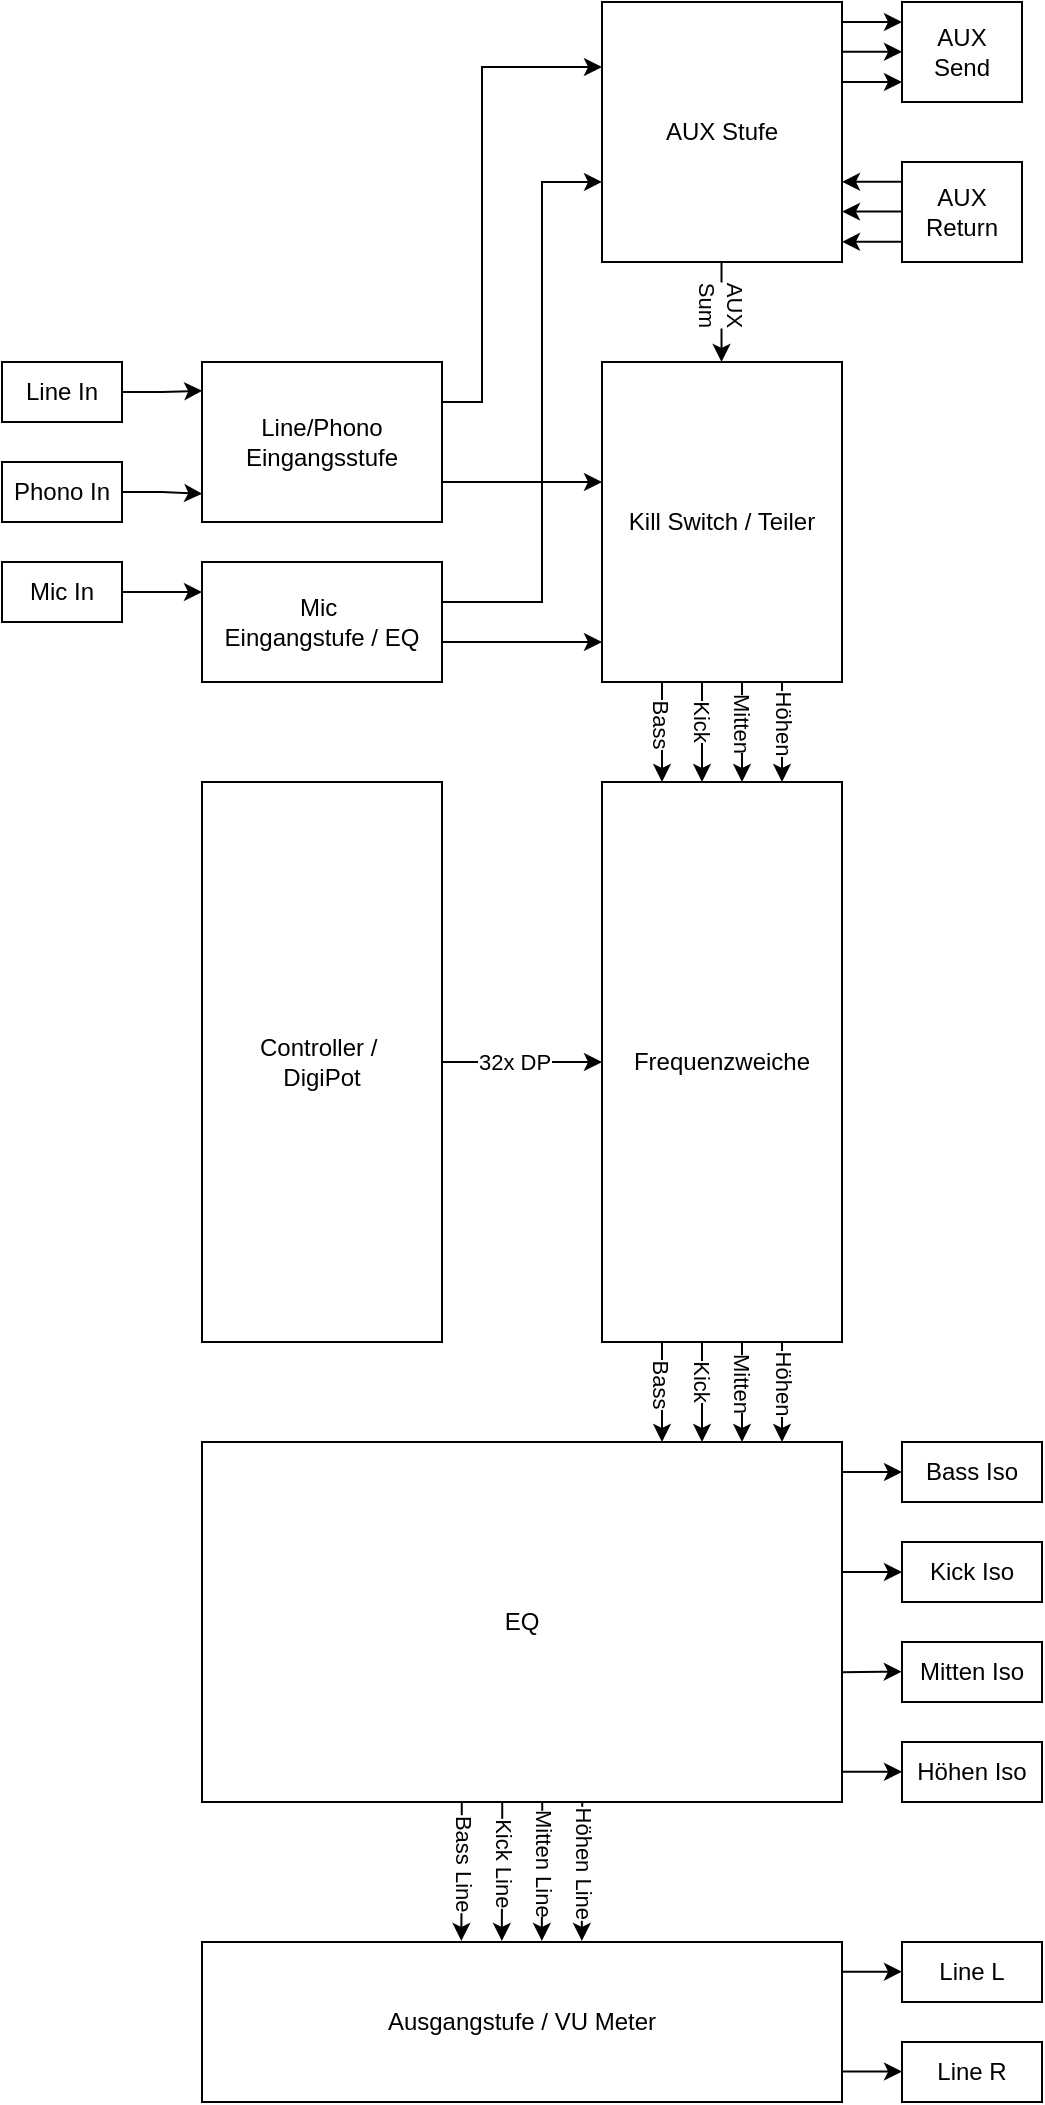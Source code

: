<mxfile version="24.7.17">
  <diagram id="jxP2lz2wRCVgSaz3puim" name="Seite-1">
    <mxGraphModel dx="2377" dy="1515" grid="1" gridSize="10" guides="1" tooltips="1" connect="1" arrows="1" fold="1" page="1" pageScale="1" pageWidth="827" pageHeight="1169" math="0" shadow="0">
      <root>
        <mxCell id="0" />
        <mxCell id="1" parent="0" />
        <mxCell id="EJfDLHVy8dq6VVgnGaEE-44" style="edgeStyle=orthogonalEdgeStyle;rounded=0;orthogonalLoop=1;jettySize=auto;html=1;exitX=1;exitY=0.25;exitDx=0;exitDy=0;entryX=0;entryY=0.25;entryDx=0;entryDy=0;" edge="1" parent="1" source="u0j348jdfoMHpP_zHssR-1" target="EJfDLHVy8dq6VVgnGaEE-1">
          <mxGeometry relative="1" as="geometry">
            <Array as="points">
              <mxPoint x="370" y="250" />
              <mxPoint x="370" y="82" />
            </Array>
          </mxGeometry>
        </mxCell>
        <mxCell id="u0j348jdfoMHpP_zHssR-1" value="Line/Phono Eingangsstufe" style="rounded=0;whiteSpace=wrap;html=1;" parent="1" vertex="1">
          <mxGeometry x="230" y="230" width="120" height="80" as="geometry" />
        </mxCell>
        <mxCell id="u0j348jdfoMHpP_zHssR-2" value="Line In" style="rounded=0;whiteSpace=wrap;html=1;" parent="1" vertex="1">
          <mxGeometry x="130" y="230" width="60" height="30" as="geometry" />
        </mxCell>
        <mxCell id="u0j348jdfoMHpP_zHssR-3" value="Phono In" style="rounded=0;whiteSpace=wrap;html=1;" parent="1" vertex="1">
          <mxGeometry x="130" y="280" width="60" height="30" as="geometry" />
        </mxCell>
        <mxCell id="u0j348jdfoMHpP_zHssR-13" style="edgeStyle=orthogonalEdgeStyle;rounded=0;orthogonalLoop=1;jettySize=auto;html=1;exitX=1;exitY=0.5;exitDx=0;exitDy=0;entryX=0;entryY=0.25;entryDx=0;entryDy=0;" parent="1" source="u0j348jdfoMHpP_zHssR-4" target="u0j348jdfoMHpP_zHssR-12" edge="1">
          <mxGeometry relative="1" as="geometry" />
        </mxCell>
        <mxCell id="u0j348jdfoMHpP_zHssR-4" value="Mic In" style="rounded=0;whiteSpace=wrap;html=1;" parent="1" vertex="1">
          <mxGeometry x="130" y="330" width="60" height="30" as="geometry" />
        </mxCell>
        <mxCell id="u0j348jdfoMHpP_zHssR-5" style="edgeStyle=orthogonalEdgeStyle;rounded=0;orthogonalLoop=1;jettySize=auto;html=1;exitX=0.5;exitY=1;exitDx=0;exitDy=0;" parent="1" source="u0j348jdfoMHpP_zHssR-1" target="u0j348jdfoMHpP_zHssR-1" edge="1">
          <mxGeometry relative="1" as="geometry" />
        </mxCell>
        <mxCell id="u0j348jdfoMHpP_zHssR-9" style="edgeStyle=orthogonalEdgeStyle;rounded=0;orthogonalLoop=1;jettySize=auto;html=1;exitX=0.5;exitY=1;exitDx=0;exitDy=0;" parent="1" source="u0j348jdfoMHpP_zHssR-1" target="u0j348jdfoMHpP_zHssR-1" edge="1">
          <mxGeometry relative="1" as="geometry" />
        </mxCell>
        <mxCell id="u0j348jdfoMHpP_zHssR-10" style="edgeStyle=orthogonalEdgeStyle;rounded=0;orthogonalLoop=1;jettySize=auto;html=1;exitX=1;exitY=0.5;exitDx=0;exitDy=0;entryX=0.001;entryY=0.18;entryDx=0;entryDy=0;entryPerimeter=0;" parent="1" source="u0j348jdfoMHpP_zHssR-2" target="u0j348jdfoMHpP_zHssR-1" edge="1">
          <mxGeometry relative="1" as="geometry" />
        </mxCell>
        <mxCell id="u0j348jdfoMHpP_zHssR-11" style="edgeStyle=orthogonalEdgeStyle;rounded=0;orthogonalLoop=1;jettySize=auto;html=1;exitX=1;exitY=0.5;exitDx=0;exitDy=0;entryX=0.001;entryY=0.823;entryDx=0;entryDy=0;entryPerimeter=0;" parent="1" source="u0j348jdfoMHpP_zHssR-3" target="u0j348jdfoMHpP_zHssR-1" edge="1">
          <mxGeometry relative="1" as="geometry" />
        </mxCell>
        <mxCell id="u0j348jdfoMHpP_zHssR-12" value="Mic&amp;nbsp;&lt;div&gt;Eingangstufe / EQ&lt;/div&gt;" style="rounded=0;whiteSpace=wrap;html=1;" parent="1" vertex="1">
          <mxGeometry x="230" y="330" width="120" height="60" as="geometry" />
        </mxCell>
        <mxCell id="u0j348jdfoMHpP_zHssR-14" value="Kill Switch / Teiler" style="rounded=0;whiteSpace=wrap;html=1;" parent="1" vertex="1">
          <mxGeometry x="430" y="230" width="120" height="160" as="geometry" />
        </mxCell>
        <mxCell id="u0j348jdfoMHpP_zHssR-17" value="Frequenzweiche" style="rounded=0;whiteSpace=wrap;html=1;" parent="1" vertex="1">
          <mxGeometry x="430" y="440" width="120" height="280" as="geometry" />
        </mxCell>
        <mxCell id="u0j348jdfoMHpP_zHssR-28" style="edgeStyle=orthogonalEdgeStyle;rounded=0;orthogonalLoop=1;jettySize=auto;html=1;exitX=1;exitY=0.5;exitDx=0;exitDy=0;entryX=0;entryY=0.5;entryDx=0;entryDy=0;" parent="1" source="u0j348jdfoMHpP_zHssR-20" target="u0j348jdfoMHpP_zHssR-17" edge="1">
          <mxGeometry relative="1" as="geometry" />
        </mxCell>
        <mxCell id="u0j348jdfoMHpP_zHssR-52" value="32x DP" style="edgeLabel;html=1;align=center;verticalAlign=middle;resizable=0;points=[];" parent="u0j348jdfoMHpP_zHssR-28" vertex="1" connectable="0">
          <mxGeometry x="-0.258" relative="1" as="geometry">
            <mxPoint x="6" as="offset" />
          </mxGeometry>
        </mxCell>
        <mxCell id="u0j348jdfoMHpP_zHssR-20" value="Controller /&amp;nbsp;&lt;div&gt;DigiPot&lt;/div&gt;" style="rounded=0;whiteSpace=wrap;html=1;" parent="1" vertex="1">
          <mxGeometry x="230" y="440" width="120" height="280" as="geometry" />
        </mxCell>
        <mxCell id="u0j348jdfoMHpP_zHssR-44" style="edgeStyle=orthogonalEdgeStyle;rounded=0;orthogonalLoop=1;jettySize=auto;html=1;exitX=0.5;exitY=1;exitDx=0;exitDy=0;entryX=0.5;entryY=0;entryDx=0;entryDy=0;" parent="1" edge="1">
          <mxGeometry relative="1" as="geometry">
            <mxPoint x="520" y="390" as="sourcePoint" />
            <mxPoint x="520" y="440" as="targetPoint" />
          </mxGeometry>
        </mxCell>
        <mxCell id="u0j348jdfoMHpP_zHssR-51" value="Höhen" style="edgeLabel;html=1;align=center;verticalAlign=middle;resizable=0;points=[];rotation=90;fontSize=11;" parent="u0j348jdfoMHpP_zHssR-44" vertex="1" connectable="0">
          <mxGeometry x="-0.311" y="1" relative="1" as="geometry">
            <mxPoint y="3" as="offset" />
          </mxGeometry>
        </mxCell>
        <mxCell id="u0j348jdfoMHpP_zHssR-45" style="edgeStyle=orthogonalEdgeStyle;rounded=0;orthogonalLoop=1;jettySize=auto;html=1;exitX=0.5;exitY=1;exitDx=0;exitDy=0;entryX=0.5;entryY=0;entryDx=0;entryDy=0;" parent="1" edge="1">
          <mxGeometry relative="1" as="geometry">
            <mxPoint x="500" y="390" as="sourcePoint" />
            <mxPoint x="500" y="440" as="targetPoint" />
          </mxGeometry>
        </mxCell>
        <mxCell id="u0j348jdfoMHpP_zHssR-50" value="Mitten" style="edgeLabel;html=1;align=center;verticalAlign=middle;resizable=0;points=[];rotation=90;fontSize=11;" parent="u0j348jdfoMHpP_zHssR-45" vertex="1" connectable="0">
          <mxGeometry x="-0.311" relative="1" as="geometry">
            <mxPoint y="3" as="offset" />
          </mxGeometry>
        </mxCell>
        <mxCell id="u0j348jdfoMHpP_zHssR-46" style="edgeStyle=orthogonalEdgeStyle;rounded=0;orthogonalLoop=1;jettySize=auto;html=1;exitX=0.5;exitY=1;exitDx=0;exitDy=0;entryX=0.5;entryY=0;entryDx=0;entryDy=0;" parent="1" edge="1">
          <mxGeometry relative="1" as="geometry">
            <mxPoint x="480" y="390" as="sourcePoint" />
            <mxPoint x="480" y="440" as="targetPoint" />
          </mxGeometry>
        </mxCell>
        <mxCell id="u0j348jdfoMHpP_zHssR-49" value="Kick" style="edgeLabel;html=1;align=center;verticalAlign=middle;resizable=0;points=[];rotation=90;fontSize=11;" parent="u0j348jdfoMHpP_zHssR-46" vertex="1" connectable="0">
          <mxGeometry x="-0.237" relative="1" as="geometry">
            <mxPoint as="offset" />
          </mxGeometry>
        </mxCell>
        <mxCell id="u0j348jdfoMHpP_zHssR-47" style="edgeStyle=orthogonalEdgeStyle;rounded=0;orthogonalLoop=1;jettySize=auto;html=1;exitX=0.5;exitY=1;exitDx=0;exitDy=0;entryX=0.5;entryY=0;entryDx=0;entryDy=0;" parent="1" edge="1">
          <mxGeometry relative="1" as="geometry">
            <mxPoint x="460" y="390" as="sourcePoint" />
            <mxPoint x="460" y="440" as="targetPoint" />
          </mxGeometry>
        </mxCell>
        <mxCell id="u0j348jdfoMHpP_zHssR-48" value="Bass" style="edgeLabel;html=1;align=center;verticalAlign=middle;resizable=0;points=[];rotation=90;fontSize=11;" parent="u0j348jdfoMHpP_zHssR-47" vertex="1" connectable="0">
          <mxGeometry x="-0.187" relative="1" as="geometry">
            <mxPoint as="offset" />
          </mxGeometry>
        </mxCell>
        <mxCell id="u0j348jdfoMHpP_zHssR-76" style="edgeStyle=orthogonalEdgeStyle;rounded=0;orthogonalLoop=1;jettySize=auto;html=1;entryX=0;entryY=0.5;entryDx=0;entryDy=0;" parent="1" source="u0j348jdfoMHpP_zHssR-59" target="u0j348jdfoMHpP_zHssR-70" edge="1">
          <mxGeometry relative="1" as="geometry">
            <Array as="points">
              <mxPoint x="560" y="785" />
              <mxPoint x="560" y="785" />
            </Array>
          </mxGeometry>
        </mxCell>
        <mxCell id="u0j348jdfoMHpP_zHssR-77" style="edgeStyle=orthogonalEdgeStyle;rounded=0;orthogonalLoop=1;jettySize=auto;html=1;exitX=1;exitY=0.5;exitDx=0;exitDy=0;entryX=0;entryY=0.5;entryDx=0;entryDy=0;" parent="1" source="u0j348jdfoMHpP_zHssR-59" target="u0j348jdfoMHpP_zHssR-71" edge="1">
          <mxGeometry relative="1" as="geometry">
            <Array as="points">
              <mxPoint x="550" y="835" />
            </Array>
          </mxGeometry>
        </mxCell>
        <mxCell id="u0j348jdfoMHpP_zHssR-59" value="EQ" style="rounded=0;whiteSpace=wrap;html=1;verticalAlign=middle;horizontal=1;" parent="1" vertex="1">
          <mxGeometry x="230" y="770" width="320" height="180" as="geometry" />
        </mxCell>
        <mxCell id="u0j348jdfoMHpP_zHssR-60" style="edgeStyle=orthogonalEdgeStyle;rounded=0;orthogonalLoop=1;jettySize=auto;html=1;exitX=0.5;exitY=1;exitDx=0;exitDy=0;entryX=0.5;entryY=0;entryDx=0;entryDy=0;" parent="1" edge="1">
          <mxGeometry relative="1" as="geometry">
            <mxPoint x="520" y="720" as="sourcePoint" />
            <mxPoint x="520" y="770" as="targetPoint" />
          </mxGeometry>
        </mxCell>
        <mxCell id="u0j348jdfoMHpP_zHssR-61" value="Höhen" style="edgeLabel;html=1;align=center;verticalAlign=middle;resizable=0;points=[];rotation=90;fontSize=11;" parent="u0j348jdfoMHpP_zHssR-60" vertex="1" connectable="0">
          <mxGeometry x="-0.311" y="1" relative="1" as="geometry">
            <mxPoint y="3" as="offset" />
          </mxGeometry>
        </mxCell>
        <mxCell id="u0j348jdfoMHpP_zHssR-62" style="edgeStyle=orthogonalEdgeStyle;rounded=0;orthogonalLoop=1;jettySize=auto;html=1;exitX=0.5;exitY=1;exitDx=0;exitDy=0;entryX=0.5;entryY=0;entryDx=0;entryDy=0;" parent="1" edge="1">
          <mxGeometry relative="1" as="geometry">
            <mxPoint x="500" y="720" as="sourcePoint" />
            <mxPoint x="500" y="770" as="targetPoint" />
          </mxGeometry>
        </mxCell>
        <mxCell id="u0j348jdfoMHpP_zHssR-63" value="Mitten" style="edgeLabel;html=1;align=center;verticalAlign=middle;resizable=0;points=[];rotation=90;fontSize=11;" parent="u0j348jdfoMHpP_zHssR-62" vertex="1" connectable="0">
          <mxGeometry x="-0.311" relative="1" as="geometry">
            <mxPoint y="3" as="offset" />
          </mxGeometry>
        </mxCell>
        <mxCell id="u0j348jdfoMHpP_zHssR-64" style="edgeStyle=orthogonalEdgeStyle;rounded=0;orthogonalLoop=1;jettySize=auto;html=1;exitX=0.5;exitY=1;exitDx=0;exitDy=0;entryX=0.5;entryY=0;entryDx=0;entryDy=0;" parent="1" edge="1">
          <mxGeometry relative="1" as="geometry">
            <mxPoint x="480" y="720" as="sourcePoint" />
            <mxPoint x="480" y="770" as="targetPoint" />
          </mxGeometry>
        </mxCell>
        <mxCell id="u0j348jdfoMHpP_zHssR-65" value="Kick" style="edgeLabel;html=1;align=center;verticalAlign=middle;resizable=0;points=[];rotation=90;fontSize=11;" parent="u0j348jdfoMHpP_zHssR-64" vertex="1" connectable="0">
          <mxGeometry x="-0.237" relative="1" as="geometry">
            <mxPoint as="offset" />
          </mxGeometry>
        </mxCell>
        <mxCell id="u0j348jdfoMHpP_zHssR-66" style="edgeStyle=orthogonalEdgeStyle;rounded=0;orthogonalLoop=1;jettySize=auto;html=1;exitX=0.5;exitY=1;exitDx=0;exitDy=0;entryX=0.5;entryY=0;entryDx=0;entryDy=0;" parent="1" edge="1">
          <mxGeometry relative="1" as="geometry">
            <mxPoint x="460" y="720" as="sourcePoint" />
            <mxPoint x="460" y="770" as="targetPoint" />
          </mxGeometry>
        </mxCell>
        <mxCell id="u0j348jdfoMHpP_zHssR-67" value="Bass" style="edgeLabel;html=1;align=center;verticalAlign=middle;resizable=0;points=[];rotation=90;fontSize=11;" parent="u0j348jdfoMHpP_zHssR-66" vertex="1" connectable="0">
          <mxGeometry x="-0.187" relative="1" as="geometry">
            <mxPoint as="offset" />
          </mxGeometry>
        </mxCell>
        <mxCell id="u0j348jdfoMHpP_zHssR-70" value="Bass Iso" style="rounded=0;whiteSpace=wrap;html=1;" parent="1" vertex="1">
          <mxGeometry x="580" y="770" width="70" height="30" as="geometry" />
        </mxCell>
        <mxCell id="u0j348jdfoMHpP_zHssR-71" value="Kick Iso" style="rounded=0;whiteSpace=wrap;html=1;" parent="1" vertex="1">
          <mxGeometry x="580" y="820" width="70" height="30" as="geometry" />
        </mxCell>
        <mxCell id="u0j348jdfoMHpP_zHssR-72" value="Mitten Iso" style="rounded=0;whiteSpace=wrap;html=1;" parent="1" vertex="1">
          <mxGeometry x="580" y="870" width="70" height="30" as="geometry" />
        </mxCell>
        <mxCell id="u0j348jdfoMHpP_zHssR-84" value="Höhen Iso" style="rounded=0;whiteSpace=wrap;html=1;" parent="1" vertex="1">
          <mxGeometry x="580" y="920" width="70" height="30" as="geometry" />
        </mxCell>
        <mxCell id="u0j348jdfoMHpP_zHssR-171" value="" style="endArrow=classic;html=1;rounded=0;exitX=1.001;exitY=0.412;exitDx=0;exitDy=0;exitPerimeter=0;" parent="1" edge="1">
          <mxGeometry width="50" height="50" relative="1" as="geometry">
            <mxPoint x="550" y="885.18" as="sourcePoint" />
            <mxPoint x="579.88" y="884.82" as="targetPoint" />
            <Array as="points">
              <mxPoint x="569.88" y="884.82" />
            </Array>
          </mxGeometry>
        </mxCell>
        <mxCell id="u0j348jdfoMHpP_zHssR-172" value="" style="endArrow=classic;html=1;rounded=0;exitX=1.001;exitY=0.412;exitDx=0;exitDy=0;exitPerimeter=0;" parent="1" edge="1">
          <mxGeometry width="50" height="50" relative="1" as="geometry">
            <mxPoint x="550" y="934.92" as="sourcePoint" />
            <mxPoint x="580" y="934.92" as="targetPoint" />
          </mxGeometry>
        </mxCell>
        <mxCell id="u0j348jdfoMHpP_zHssR-180" style="edgeStyle=orthogonalEdgeStyle;rounded=0;orthogonalLoop=1;jettySize=auto;html=1;entryX=0.093;entryY=-0.003;entryDx=0;entryDy=0;entryPerimeter=0;" parent="1" edge="1">
          <mxGeometry relative="1" as="geometry">
            <mxPoint x="359.88" y="950" as="sourcePoint" />
            <mxPoint x="359.64" y="1019.46" as="targetPoint" />
            <Array as="points">
              <mxPoint x="359.88" y="980" />
            </Array>
          </mxGeometry>
        </mxCell>
        <mxCell id="u0j348jdfoMHpP_zHssR-186" value="Bass Line" style="edgeLabel;html=1;align=center;verticalAlign=middle;resizable=0;points=[];rotation=90;" parent="u0j348jdfoMHpP_zHssR-180" vertex="1" connectable="0">
          <mxGeometry x="-0.135" y="1" relative="1" as="geometry">
            <mxPoint as="offset" />
          </mxGeometry>
        </mxCell>
        <mxCell id="u0j348jdfoMHpP_zHssR-188" style="edgeStyle=orthogonalEdgeStyle;rounded=0;orthogonalLoop=1;jettySize=auto;html=1;entryX=0.093;entryY=-0.003;entryDx=0;entryDy=0;entryPerimeter=0;" parent="1" edge="1">
          <mxGeometry relative="1" as="geometry">
            <mxPoint x="380.12" y="950" as="sourcePoint" />
            <mxPoint x="379.88" y="1019.46" as="targetPoint" />
            <Array as="points">
              <mxPoint x="380.12" y="980" />
            </Array>
          </mxGeometry>
        </mxCell>
        <mxCell id="u0j348jdfoMHpP_zHssR-189" value="Kick Line" style="edgeLabel;html=1;align=center;verticalAlign=middle;resizable=0;points=[];rotation=90;" parent="u0j348jdfoMHpP_zHssR-188" vertex="1" connectable="0">
          <mxGeometry x="-0.135" y="1" relative="1" as="geometry">
            <mxPoint as="offset" />
          </mxGeometry>
        </mxCell>
        <mxCell id="u0j348jdfoMHpP_zHssR-190" style="edgeStyle=orthogonalEdgeStyle;rounded=0;orthogonalLoop=1;jettySize=auto;html=1;entryX=0.093;entryY=-0.003;entryDx=0;entryDy=0;entryPerimeter=0;" parent="1" edge="1">
          <mxGeometry relative="1" as="geometry">
            <mxPoint x="400.12" y="950" as="sourcePoint" />
            <mxPoint x="399.88" y="1019.46" as="targetPoint" />
            <Array as="points">
              <mxPoint x="400.12" y="980" />
            </Array>
          </mxGeometry>
        </mxCell>
        <mxCell id="u0j348jdfoMHpP_zHssR-191" value="Mitten Line" style="edgeLabel;html=1;align=center;verticalAlign=middle;resizable=0;points=[];rotation=90;" parent="u0j348jdfoMHpP_zHssR-190" vertex="1" connectable="0">
          <mxGeometry x="-0.135" y="1" relative="1" as="geometry">
            <mxPoint as="offset" />
          </mxGeometry>
        </mxCell>
        <mxCell id="u0j348jdfoMHpP_zHssR-193" style="edgeStyle=orthogonalEdgeStyle;rounded=0;orthogonalLoop=1;jettySize=auto;html=1;entryX=0.093;entryY=-0.003;entryDx=0;entryDy=0;entryPerimeter=0;" parent="1" edge="1">
          <mxGeometry relative="1" as="geometry">
            <mxPoint x="420.12" y="950" as="sourcePoint" />
            <mxPoint x="419.88" y="1019.46" as="targetPoint" />
            <Array as="points">
              <mxPoint x="419.94" y="980" />
              <mxPoint x="419.94" y="980" />
            </Array>
          </mxGeometry>
        </mxCell>
        <mxCell id="u0j348jdfoMHpP_zHssR-194" value="Höhen Line" style="edgeLabel;html=1;align=center;verticalAlign=middle;resizable=0;points=[];rotation=90;" parent="u0j348jdfoMHpP_zHssR-193" vertex="1" connectable="0">
          <mxGeometry x="-0.135" y="1" relative="1" as="geometry">
            <mxPoint as="offset" />
          </mxGeometry>
        </mxCell>
        <mxCell id="u0j348jdfoMHpP_zHssR-203" value="Ausgangstufe / VU Meter" style="rounded=0;whiteSpace=wrap;html=1;verticalAlign=middle;horizontal=1;" parent="1" vertex="1">
          <mxGeometry x="230" y="1020" width="320" height="80" as="geometry" />
        </mxCell>
        <mxCell id="u0j348jdfoMHpP_zHssR-206" value="Line L" style="rounded=0;whiteSpace=wrap;html=1;" parent="1" vertex="1">
          <mxGeometry x="580" y="1020" width="70" height="30" as="geometry" />
        </mxCell>
        <mxCell id="u0j348jdfoMHpP_zHssR-207" value="Line R" style="rounded=0;whiteSpace=wrap;html=1;" parent="1" vertex="1">
          <mxGeometry x="580" y="1070" width="70" height="30" as="geometry" />
        </mxCell>
        <mxCell id="u0j348jdfoMHpP_zHssR-212" value="" style="endArrow=classic;html=1;rounded=0;exitX=1.001;exitY=0.412;exitDx=0;exitDy=0;exitPerimeter=0;" parent="1" edge="1">
          <mxGeometry width="50" height="50" relative="1" as="geometry">
            <mxPoint x="550" y="1034.86" as="sourcePoint" />
            <mxPoint x="580" y="1034.86" as="targetPoint" />
          </mxGeometry>
        </mxCell>
        <mxCell id="EJfDLHVy8dq6VVgnGaEE-1" value="AUX Stufe" style="rounded=0;whiteSpace=wrap;html=1;" vertex="1" parent="1">
          <mxGeometry x="430" y="50" width="120" height="130" as="geometry" />
        </mxCell>
        <mxCell id="EJfDLHVy8dq6VVgnGaEE-18" style="edgeStyle=orthogonalEdgeStyle;rounded=0;orthogonalLoop=1;jettySize=auto;html=1;exitX=0.5;exitY=1;exitDx=0;exitDy=0;entryX=0.5;entryY=0;entryDx=0;entryDy=0;" edge="1" parent="1">
          <mxGeometry relative="1" as="geometry">
            <mxPoint x="489.76" y="180" as="sourcePoint" />
            <mxPoint x="489.76" y="230" as="targetPoint" />
          </mxGeometry>
        </mxCell>
        <mxCell id="EJfDLHVy8dq6VVgnGaEE-19" value="AUX&lt;div&gt;Sum&lt;/div&gt;" style="edgeLabel;html=1;align=center;verticalAlign=middle;resizable=0;points=[];rotation=90;fontSize=11;" vertex="1" connectable="0" parent="EJfDLHVy8dq6VVgnGaEE-18">
          <mxGeometry x="-0.187" relative="1" as="geometry">
            <mxPoint as="offset" />
          </mxGeometry>
        </mxCell>
        <mxCell id="EJfDLHVy8dq6VVgnGaEE-20" value="AUX&lt;br&gt;Send" style="rounded=0;whiteSpace=wrap;html=1;" vertex="1" parent="1">
          <mxGeometry x="580" y="50" width="60" height="50" as="geometry" />
        </mxCell>
        <mxCell id="EJfDLHVy8dq6VVgnGaEE-25" value="" style="endArrow=classic;html=1;rounded=0;exitX=1.002;exitY=0.308;exitDx=0;exitDy=0;exitPerimeter=0;entryX=0;entryY=1;entryDx=0;entryDy=0;" edge="1" parent="1">
          <mxGeometry width="50" height="50" relative="1" as="geometry">
            <mxPoint x="550" y="74.92" as="sourcePoint" />
            <mxPoint x="580" y="74.92" as="targetPoint" />
          </mxGeometry>
        </mxCell>
        <mxCell id="EJfDLHVy8dq6VVgnGaEE-26" value="" style="endArrow=classic;html=1;rounded=0;exitX=1.002;exitY=0.308;exitDx=0;exitDy=0;exitPerimeter=0;entryX=0;entryY=1;entryDx=0;entryDy=0;" edge="1" parent="1">
          <mxGeometry width="50" height="50" relative="1" as="geometry">
            <mxPoint x="550" y="60.0" as="sourcePoint" />
            <mxPoint x="580" y="60" as="targetPoint" />
          </mxGeometry>
        </mxCell>
        <mxCell id="EJfDLHVy8dq6VVgnGaEE-27" value="" style="endArrow=classic;html=1;rounded=0;exitX=1.002;exitY=0.308;exitDx=0;exitDy=0;exitPerimeter=0;entryX=0;entryY=1;entryDx=0;entryDy=0;" edge="1" parent="1">
          <mxGeometry width="50" height="50" relative="1" as="geometry">
            <mxPoint x="550" y="90" as="sourcePoint" />
            <mxPoint x="580" y="90" as="targetPoint" />
          </mxGeometry>
        </mxCell>
        <mxCell id="EJfDLHVy8dq6VVgnGaEE-28" value="AUX&lt;br&gt;Return" style="rounded=0;whiteSpace=wrap;html=1;" vertex="1" parent="1">
          <mxGeometry x="580" y="130" width="60" height="50" as="geometry" />
        </mxCell>
        <mxCell id="EJfDLHVy8dq6VVgnGaEE-29" value="" style="endArrow=classic;html=1;rounded=0;exitX=1.002;exitY=0.308;exitDx=0;exitDy=0;exitPerimeter=0;entryX=0;entryY=1;entryDx=0;entryDy=0;" edge="1" parent="1">
          <mxGeometry width="50" height="50" relative="1" as="geometry">
            <mxPoint x="580" y="154.81" as="sourcePoint" />
            <mxPoint x="550" y="154.81" as="targetPoint" />
          </mxGeometry>
        </mxCell>
        <mxCell id="EJfDLHVy8dq6VVgnGaEE-30" value="" style="endArrow=classic;html=1;rounded=0;exitX=1.002;exitY=0.308;exitDx=0;exitDy=0;exitPerimeter=0;entryX=0;entryY=1;entryDx=0;entryDy=0;" edge="1" parent="1">
          <mxGeometry width="50" height="50" relative="1" as="geometry">
            <mxPoint x="580" y="139.89" as="sourcePoint" />
            <mxPoint x="550" y="139.89" as="targetPoint" />
          </mxGeometry>
        </mxCell>
        <mxCell id="EJfDLHVy8dq6VVgnGaEE-31" value="" style="endArrow=classic;html=1;rounded=0;exitX=1.002;exitY=0.308;exitDx=0;exitDy=0;exitPerimeter=0;entryX=0;entryY=1;entryDx=0;entryDy=0;" edge="1" parent="1">
          <mxGeometry width="50" height="50" relative="1" as="geometry">
            <mxPoint x="580" y="169.89" as="sourcePoint" />
            <mxPoint x="550" y="169.89" as="targetPoint" />
          </mxGeometry>
        </mxCell>
        <mxCell id="EJfDLHVy8dq6VVgnGaEE-32" value="" style="endArrow=classic;html=1;rounded=0;exitX=1.001;exitY=0.412;exitDx=0;exitDy=0;exitPerimeter=0;" edge="1" parent="1">
          <mxGeometry width="50" height="50" relative="1" as="geometry">
            <mxPoint x="550" y="1084.8" as="sourcePoint" />
            <mxPoint x="580" y="1084.8" as="targetPoint" />
          </mxGeometry>
        </mxCell>
        <mxCell id="EJfDLHVy8dq6VVgnGaEE-42" value="" style="endArrow=classic;html=1;rounded=0;entryX=0;entryY=0.435;entryDx=0;entryDy=0;entryPerimeter=0;exitX=1;exitY=0.869;exitDx=0;exitDy=0;exitPerimeter=0;" edge="1" parent="1">
          <mxGeometry width="50" height="50" relative="1" as="geometry">
            <mxPoint x="350" y="370" as="sourcePoint" />
            <mxPoint x="430" y="370" as="targetPoint" />
          </mxGeometry>
        </mxCell>
        <mxCell id="EJfDLHVy8dq6VVgnGaEE-43" value="" style="endArrow=classic;html=1;rounded=0;entryX=0;entryY=0.435;entryDx=0;entryDy=0;entryPerimeter=0;exitX=1;exitY=0.869;exitDx=0;exitDy=0;exitPerimeter=0;" edge="1" parent="1">
          <mxGeometry width="50" height="50" relative="1" as="geometry">
            <mxPoint x="350" y="290" as="sourcePoint" />
            <mxPoint x="430" y="290" as="targetPoint" />
          </mxGeometry>
        </mxCell>
        <mxCell id="EJfDLHVy8dq6VVgnGaEE-45" style="edgeStyle=orthogonalEdgeStyle;rounded=0;orthogonalLoop=1;jettySize=auto;html=1;exitX=1;exitY=0.25;exitDx=0;exitDy=0;entryX=0;entryY=0.692;entryDx=0;entryDy=0;entryPerimeter=0;" edge="1" parent="1" source="u0j348jdfoMHpP_zHssR-12" target="EJfDLHVy8dq6VVgnGaEE-1">
          <mxGeometry relative="1" as="geometry">
            <Array as="points">
              <mxPoint x="350" y="350" />
              <mxPoint x="400" y="350" />
              <mxPoint x="400" y="140" />
            </Array>
          </mxGeometry>
        </mxCell>
      </root>
    </mxGraphModel>
  </diagram>
</mxfile>
